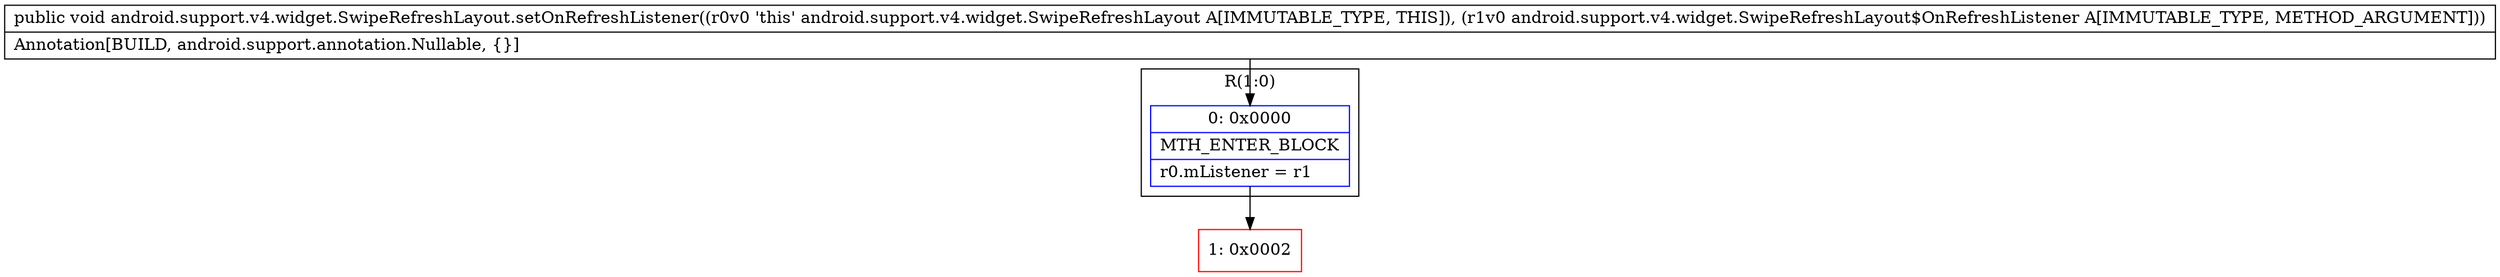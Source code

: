 digraph "CFG forandroid.support.v4.widget.SwipeRefreshLayout.setOnRefreshListener(Landroid\/support\/v4\/widget\/SwipeRefreshLayout$OnRefreshListener;)V" {
subgraph cluster_Region_2087304895 {
label = "R(1:0)";
node [shape=record,color=blue];
Node_0 [shape=record,label="{0\:\ 0x0000|MTH_ENTER_BLOCK\l|r0.mListener = r1\l}"];
}
Node_1 [shape=record,color=red,label="{1\:\ 0x0002}"];
MethodNode[shape=record,label="{public void android.support.v4.widget.SwipeRefreshLayout.setOnRefreshListener((r0v0 'this' android.support.v4.widget.SwipeRefreshLayout A[IMMUTABLE_TYPE, THIS]), (r1v0 android.support.v4.widget.SwipeRefreshLayout$OnRefreshListener A[IMMUTABLE_TYPE, METHOD_ARGUMENT]))  | Annotation[BUILD, android.support.annotation.Nullable, \{\}]\l}"];
MethodNode -> Node_0;
Node_0 -> Node_1;
}


